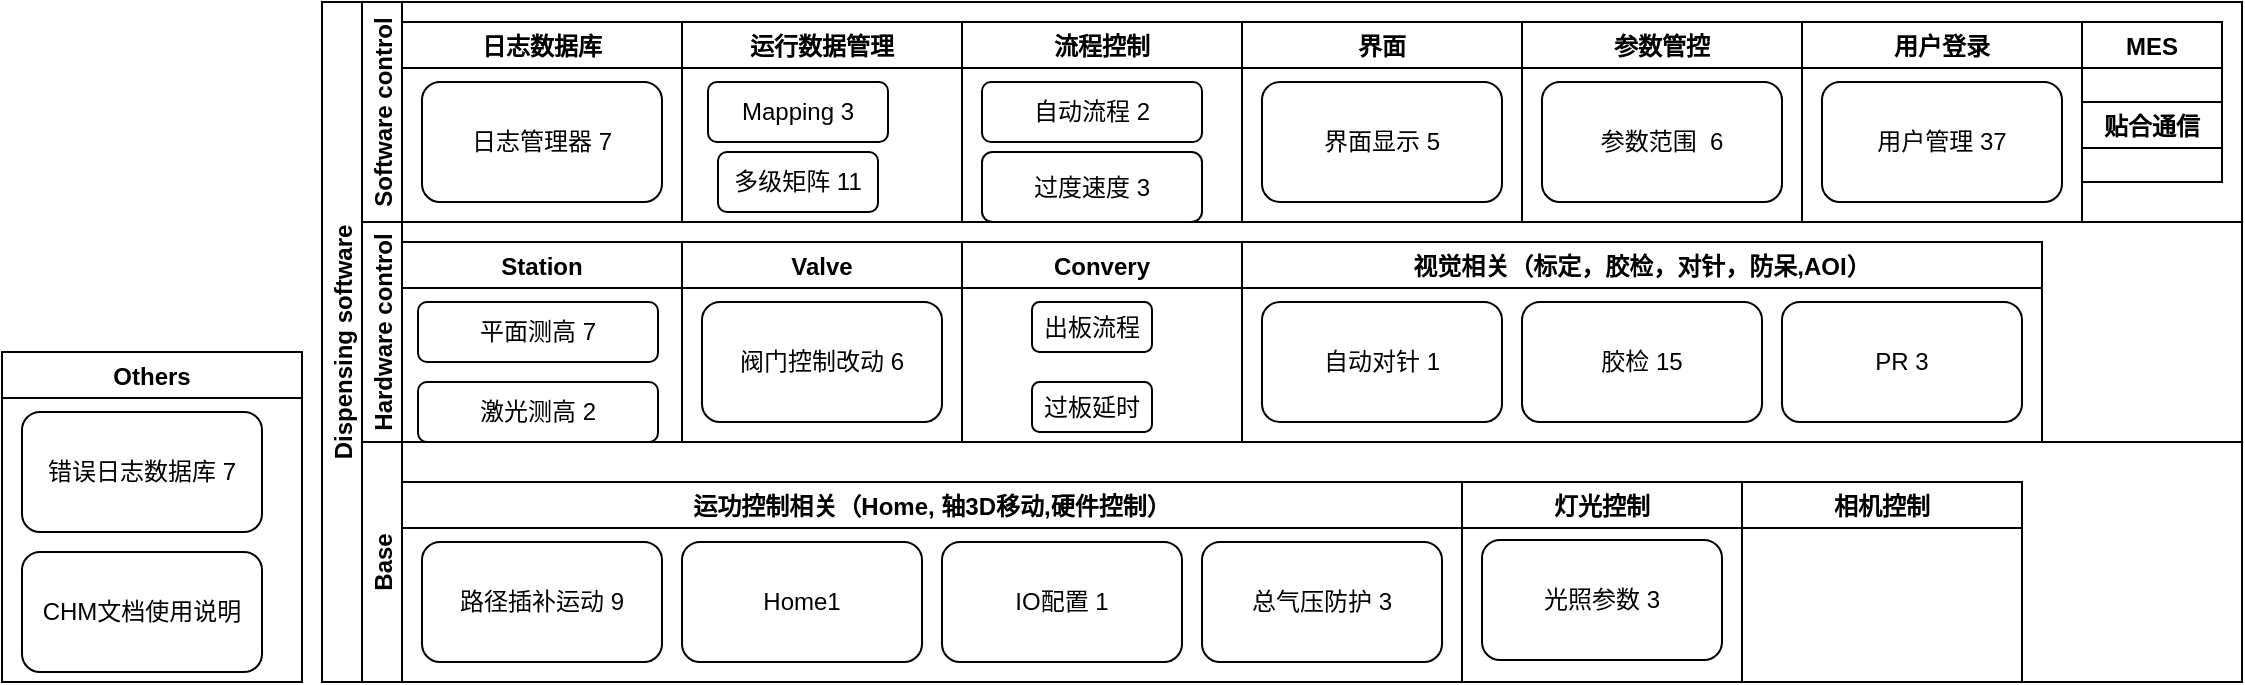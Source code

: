 <mxfile version="18.0.3" type="github">
  <diagram name="Page-1" id="12e1b939-464a-85fe-373e-61e167be1490">
    <mxGraphModel dx="1049" dy="617" grid="1" gridSize="10" guides="1" tooltips="1" connect="1" arrows="1" fold="1" page="1" pageScale="1.5" pageWidth="1169" pageHeight="826" background="none" math="0" shadow="0">
      <root>
        <mxCell id="0" />
        <mxCell id="1" parent="0" />
        <mxCell id="Wz3pbXOtHqT8NCrgispx-46" value="Dispensing software" style="swimlane;childLayout=stackLayout;resizeParent=1;resizeParentMax=0;horizontal=0;startSize=20;horizontalStack=0;" vertex="1" parent="1">
          <mxGeometry x="600" y="775" width="960" height="340" as="geometry" />
        </mxCell>
        <mxCell id="Wz3pbXOtHqT8NCrgispx-47" value="Software control" style="swimlane;startSize=20;horizontal=0;" vertex="1" parent="Wz3pbXOtHqT8NCrgispx-46">
          <mxGeometry x="20" width="940" height="110" as="geometry" />
        </mxCell>
        <mxCell id="Wz3pbXOtHqT8NCrgispx-43" value="界面" style="swimlane;" vertex="1" parent="Wz3pbXOtHqT8NCrgispx-47">
          <mxGeometry x="440" y="10" width="140" height="100" as="geometry" />
        </mxCell>
        <mxCell id="Wz3pbXOtHqT8NCrgispx-10" value="界面显示 5" style="rounded=1;whiteSpace=wrap;html=1;" vertex="1" parent="Wz3pbXOtHqT8NCrgispx-43">
          <mxGeometry x="10" y="30" width="120" height="60" as="geometry" />
        </mxCell>
        <mxCell id="Wz3pbXOtHqT8NCrgispx-39" value="参数管控" style="swimlane;" vertex="1" parent="Wz3pbXOtHqT8NCrgispx-47">
          <mxGeometry x="580" y="10" width="140" height="100" as="geometry" />
        </mxCell>
        <mxCell id="Wz3pbXOtHqT8NCrgispx-9" value="参数范围&amp;nbsp; 6" style="rounded=1;whiteSpace=wrap;html=1;" vertex="1" parent="Wz3pbXOtHqT8NCrgispx-39">
          <mxGeometry x="10" y="30" width="120" height="60" as="geometry" />
        </mxCell>
        <mxCell id="Wz3pbXOtHqT8NCrgispx-41" value="用户登录" style="swimlane;" vertex="1" parent="Wz3pbXOtHqT8NCrgispx-47">
          <mxGeometry x="720" y="10" width="140" height="100" as="geometry" />
        </mxCell>
        <mxCell id="Wz3pbXOtHqT8NCrgispx-8" value="用户管理 37" style="rounded=1;whiteSpace=wrap;html=1;" vertex="1" parent="Wz3pbXOtHqT8NCrgispx-41">
          <mxGeometry x="10" y="30" width="120" height="60" as="geometry" />
        </mxCell>
        <mxCell id="Wz3pbXOtHqT8NCrgispx-26" value="日志数据库" style="swimlane;" vertex="1" parent="Wz3pbXOtHqT8NCrgispx-47">
          <mxGeometry x="20" y="10" width="140" height="100" as="geometry" />
        </mxCell>
        <mxCell id="Wz3pbXOtHqT8NCrgispx-13" value="日志管理器 7" style="rounded=1;whiteSpace=wrap;html=1;" vertex="1" parent="Wz3pbXOtHqT8NCrgispx-26">
          <mxGeometry x="10" y="30" width="120" height="60" as="geometry" />
        </mxCell>
        <mxCell id="Wz3pbXOtHqT8NCrgispx-36" value="流程控制" style="swimlane;" vertex="1" parent="Wz3pbXOtHqT8NCrgispx-47">
          <mxGeometry x="300" y="10" width="140" height="100" as="geometry" />
        </mxCell>
        <mxCell id="Wz3pbXOtHqT8NCrgispx-5" value="自动流程 2" style="rounded=1;whiteSpace=wrap;html=1;" vertex="1" parent="Wz3pbXOtHqT8NCrgispx-36">
          <mxGeometry x="10" y="30" width="110" height="30" as="geometry" />
        </mxCell>
        <mxCell id="Wz3pbXOtHqT8NCrgispx-19" value="过度速度 3" style="rounded=1;whiteSpace=wrap;html=1;" vertex="1" parent="Wz3pbXOtHqT8NCrgispx-36">
          <mxGeometry x="10" y="65" width="110" height="35" as="geometry" />
        </mxCell>
        <mxCell id="Wz3pbXOtHqT8NCrgispx-62" value="运行数据管理" style="swimlane;" vertex="1" parent="Wz3pbXOtHqT8NCrgispx-47">
          <mxGeometry x="160" y="10" width="140" height="100" as="geometry" />
        </mxCell>
        <mxCell id="Wz3pbXOtHqT8NCrgispx-64" value="Mapping 3" style="rounded=1;whiteSpace=wrap;html=1;" vertex="1" parent="Wz3pbXOtHqT8NCrgispx-62">
          <mxGeometry x="13" y="30" width="90" height="30" as="geometry" />
        </mxCell>
        <mxCell id="Wz3pbXOtHqT8NCrgispx-18" value="多级矩阵 11" style="rounded=1;whiteSpace=wrap;html=1;" vertex="1" parent="Wz3pbXOtHqT8NCrgispx-62">
          <mxGeometry x="18" y="65" width="80" height="30" as="geometry" />
        </mxCell>
        <mxCell id="Wz3pbXOtHqT8NCrgispx-37" value="MES" style="swimlane;" vertex="1" parent="Wz3pbXOtHqT8NCrgispx-47">
          <mxGeometry x="860" y="10" width="70" height="40" as="geometry" />
        </mxCell>
        <mxCell id="Wz3pbXOtHqT8NCrgispx-40" value="贴合通信" style="swimlane;" vertex="1" parent="Wz3pbXOtHqT8NCrgispx-47">
          <mxGeometry x="860" y="50" width="70" height="40" as="geometry" />
        </mxCell>
        <mxCell id="Wz3pbXOtHqT8NCrgispx-48" value="Hardware control" style="swimlane;startSize=20;horizontal=0;" vertex="1" parent="Wz3pbXOtHqT8NCrgispx-46">
          <mxGeometry x="20" y="110" width="940" height="110" as="geometry" />
        </mxCell>
        <mxCell id="Wz3pbXOtHqT8NCrgispx-65" value="Station" style="swimlane;" vertex="1" parent="Wz3pbXOtHqT8NCrgispx-48">
          <mxGeometry x="20" y="10" width="140" height="100" as="geometry" />
        </mxCell>
        <mxCell id="Wz3pbXOtHqT8NCrgispx-20" value="平面测高 7" style="rounded=1;whiteSpace=wrap;html=1;" vertex="1" parent="Wz3pbXOtHqT8NCrgispx-65">
          <mxGeometry x="8" y="30" width="120" height="30" as="geometry" />
        </mxCell>
        <mxCell id="Wz3pbXOtHqT8NCrgispx-23" value="激光测高 2" style="rounded=1;whiteSpace=wrap;html=1;" vertex="1" parent="Wz3pbXOtHqT8NCrgispx-65">
          <mxGeometry x="8" y="70" width="120" height="30" as="geometry" />
        </mxCell>
        <mxCell id="Wz3pbXOtHqT8NCrgispx-31" value="Valve" style="swimlane;" vertex="1" parent="Wz3pbXOtHqT8NCrgispx-48">
          <mxGeometry x="160" y="10" width="140" height="100" as="geometry" />
        </mxCell>
        <mxCell id="Wz3pbXOtHqT8NCrgispx-14" value="阀门控制改动 6" style="rounded=1;whiteSpace=wrap;html=1;" vertex="1" parent="Wz3pbXOtHqT8NCrgispx-31">
          <mxGeometry x="10" y="30" width="120" height="60" as="geometry" />
        </mxCell>
        <mxCell id="Wz3pbXOtHqT8NCrgispx-34" value="Convery" style="swimlane;" vertex="1" parent="Wz3pbXOtHqT8NCrgispx-48">
          <mxGeometry x="300" y="10" width="140" height="100" as="geometry" />
        </mxCell>
        <mxCell id="Wz3pbXOtHqT8NCrgispx-51" value="出板流程" style="rounded=1;whiteSpace=wrap;html=1;" vertex="1" parent="Wz3pbXOtHqT8NCrgispx-34">
          <mxGeometry x="35" y="30" width="60" height="25" as="geometry" />
        </mxCell>
        <mxCell id="Wz3pbXOtHqT8NCrgispx-52" value="过板延时" style="rounded=1;whiteSpace=wrap;html=1;" vertex="1" parent="Wz3pbXOtHqT8NCrgispx-34">
          <mxGeometry x="35" y="70" width="60" height="25" as="geometry" />
        </mxCell>
        <mxCell id="Wz3pbXOtHqT8NCrgispx-27" value="视觉相关（标定，胶检，对针，防呆,AOI）" style="swimlane;" vertex="1" parent="Wz3pbXOtHqT8NCrgispx-48">
          <mxGeometry x="440" y="10" width="400" height="100" as="geometry" />
        </mxCell>
        <mxCell id="Wz3pbXOtHqT8NCrgispx-11" value="PR 3" style="rounded=1;whiteSpace=wrap;html=1;" vertex="1" parent="Wz3pbXOtHqT8NCrgispx-27">
          <mxGeometry x="270" y="30" width="120" height="60" as="geometry" />
        </mxCell>
        <mxCell id="Wz3pbXOtHqT8NCrgispx-2" value="胶检 15" style="rounded=1;whiteSpace=wrap;html=1;" vertex="1" parent="Wz3pbXOtHqT8NCrgispx-27">
          <mxGeometry x="140" y="30" width="120" height="60" as="geometry" />
        </mxCell>
        <mxCell id="Wz3pbXOtHqT8NCrgispx-17" value="自动对针 1" style="rounded=1;whiteSpace=wrap;html=1;" vertex="1" parent="Wz3pbXOtHqT8NCrgispx-27">
          <mxGeometry x="10" y="30" width="120" height="60" as="geometry" />
        </mxCell>
        <mxCell id="Wz3pbXOtHqT8NCrgispx-49" value="Base" style="swimlane;startSize=20;horizontal=0;" vertex="1" parent="Wz3pbXOtHqT8NCrgispx-46">
          <mxGeometry x="20" y="220" width="940" height="120" as="geometry" />
        </mxCell>
        <mxCell id="Wz3pbXOtHqT8NCrgispx-29" value="灯光控制" style="swimlane;" vertex="1" parent="Wz3pbXOtHqT8NCrgispx-49">
          <mxGeometry x="550" y="20" width="140" height="100" as="geometry" />
        </mxCell>
        <mxCell id="Wz3pbXOtHqT8NCrgispx-30" value="光照参数 3" style="rounded=1;whiteSpace=wrap;html=1;" vertex="1" parent="Wz3pbXOtHqT8NCrgispx-29">
          <mxGeometry x="10" y="29" width="120" height="60" as="geometry" />
        </mxCell>
        <mxCell id="Wz3pbXOtHqT8NCrgispx-53" value="相机控制" style="swimlane;" vertex="1" parent="Wz3pbXOtHqT8NCrgispx-49">
          <mxGeometry x="690" y="20" width="140" height="100" as="geometry" />
        </mxCell>
        <mxCell id="Wz3pbXOtHqT8NCrgispx-24" value="运功控制相关（Home, 轴3D移动,硬件控制）" style="swimlane;startSize=23;" vertex="1" parent="Wz3pbXOtHqT8NCrgispx-49">
          <mxGeometry x="20" y="20" width="530" height="100" as="geometry" />
        </mxCell>
        <mxCell id="Wz3pbXOtHqT8NCrgispx-22" value="路径插补运动 9" style="rounded=1;whiteSpace=wrap;html=1;" vertex="1" parent="Wz3pbXOtHqT8NCrgispx-24">
          <mxGeometry x="10" y="30" width="120" height="60" as="geometry" />
        </mxCell>
        <mxCell id="Wz3pbXOtHqT8NCrgispx-4" value="Home1" style="rounded=1;whiteSpace=wrap;html=1;" vertex="1" parent="Wz3pbXOtHqT8NCrgispx-24">
          <mxGeometry x="140" y="30" width="120" height="60" as="geometry" />
        </mxCell>
        <mxCell id="Wz3pbXOtHqT8NCrgispx-6" value="IO配置 1" style="rounded=1;whiteSpace=wrap;html=1;" vertex="1" parent="Wz3pbXOtHqT8NCrgispx-24">
          <mxGeometry x="270" y="30" width="120" height="60" as="geometry" />
        </mxCell>
        <mxCell id="Wz3pbXOtHqT8NCrgispx-21" value="总气压防护 3" style="rounded=1;whiteSpace=wrap;html=1;" vertex="1" parent="Wz3pbXOtHqT8NCrgispx-24">
          <mxGeometry x="400" y="30" width="120" height="60" as="geometry" />
        </mxCell>
        <mxCell id="Wz3pbXOtHqT8NCrgispx-59" value="Others" style="swimlane;" vertex="1" parent="1">
          <mxGeometry x="440" y="950" width="150" height="165" as="geometry" />
        </mxCell>
        <mxCell id="Wz3pbXOtHqT8NCrgispx-15" value="错误日志数据库 7" style="rounded=1;whiteSpace=wrap;html=1;" vertex="1" parent="Wz3pbXOtHqT8NCrgispx-59">
          <mxGeometry x="10" y="30" width="120" height="60" as="geometry" />
        </mxCell>
        <mxCell id="Wz3pbXOtHqT8NCrgispx-16" value="CHM文档使用说明" style="rounded=1;whiteSpace=wrap;html=1;" vertex="1" parent="Wz3pbXOtHqT8NCrgispx-59">
          <mxGeometry x="10" y="100" width="120" height="60" as="geometry" />
        </mxCell>
      </root>
    </mxGraphModel>
  </diagram>
</mxfile>
